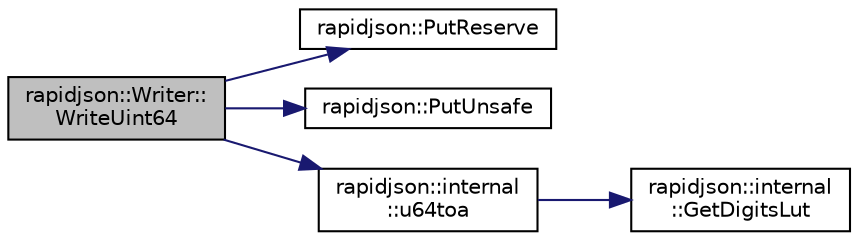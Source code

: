 digraph "rapidjson::Writer::WriteUint64"
{
 // INTERACTIVE_SVG=YES
 // LATEX_PDF_SIZE
  edge [fontname="Helvetica",fontsize="10",labelfontname="Helvetica",labelfontsize="10"];
  node [fontname="Helvetica",fontsize="10",shape=record];
  rankdir="LR";
  Node160 [label="rapidjson::Writer::\lWriteUint64",height=0.2,width=0.4,color="black", fillcolor="grey75", style="filled", fontcolor="black",tooltip=" "];
  Node160 -> Node161 [color="midnightblue",fontsize="10",style="solid",fontname="Helvetica"];
  Node161 [label="rapidjson::PutReserve",height=0.2,width=0.4,color="black", fillcolor="white", style="filled",URL="$namespacerapidjson.html#a820f77efccfbb749bd15fe4822d2c740",tooltip="Reserve n characters for writing to a stream."];
  Node160 -> Node162 [color="midnightblue",fontsize="10",style="solid",fontname="Helvetica"];
  Node162 [label="rapidjson::PutUnsafe",height=0.2,width=0.4,color="black", fillcolor="white", style="filled",URL="$namespacerapidjson.html#a0a774dcffe8ae07686f459ae017d2f20",tooltip="Write character to a stream, presuming buffer is reserved."];
  Node160 -> Node163 [color="midnightblue",fontsize="10",style="solid",fontname="Helvetica"];
  Node163 [label="rapidjson::internal\l::u64toa",height=0.2,width=0.4,color="black", fillcolor="white", style="filled",URL="$namespacerapidjson_1_1internal.html#af565c1edf212e5e41b8a51c3973e38cb",tooltip=" "];
  Node163 -> Node164 [color="midnightblue",fontsize="10",style="solid",fontname="Helvetica"];
  Node164 [label="rapidjson::internal\l::GetDigitsLut",height=0.2,width=0.4,color="black", fillcolor="white", style="filled",URL="$namespacerapidjson_1_1internal.html#a2220f7bb22e11be3bc6f20291659c545",tooltip=" "];
}
